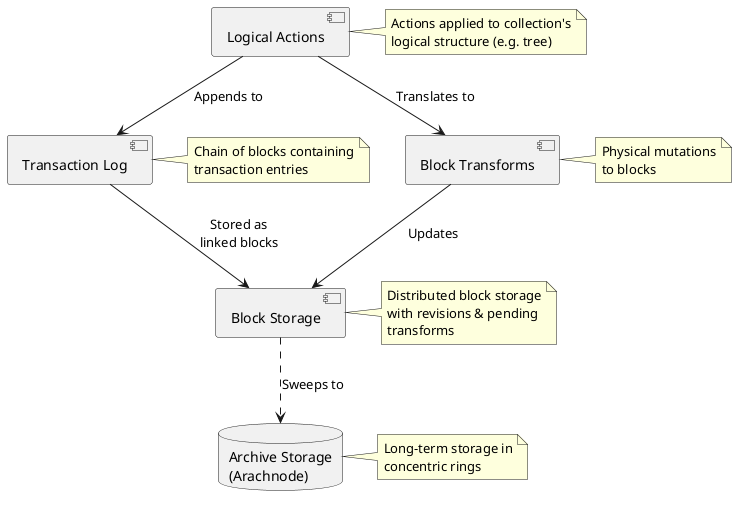 @startuml

' Define components
component "Logical Actions" as logical
component "Transaction Log" as log
component "Block Transforms" as transforms
component "Block Storage" as storage
database "Archive Storage\n(Arachnode)" as archive

' Define relationships
logical --> log : "Appends to"
logical --> transforms : "Translates to"
log --> storage : "Stored as\nlinked blocks"
transforms --> storage : "Updates"
storage ..> archive : "Sweeps to"

note right of logical
  Actions applied to collection's
  logical structure (e.g. tree)
end note

note right of log
  Chain of blocks containing
  transaction entries
end note

note right of transforms
  Physical mutations
  to blocks
end note

note right of storage
  Distributed block storage
  with revisions & pending
  transforms
end note

note right of archive
  Long-term storage in
  concentric rings
end note


@enduml
